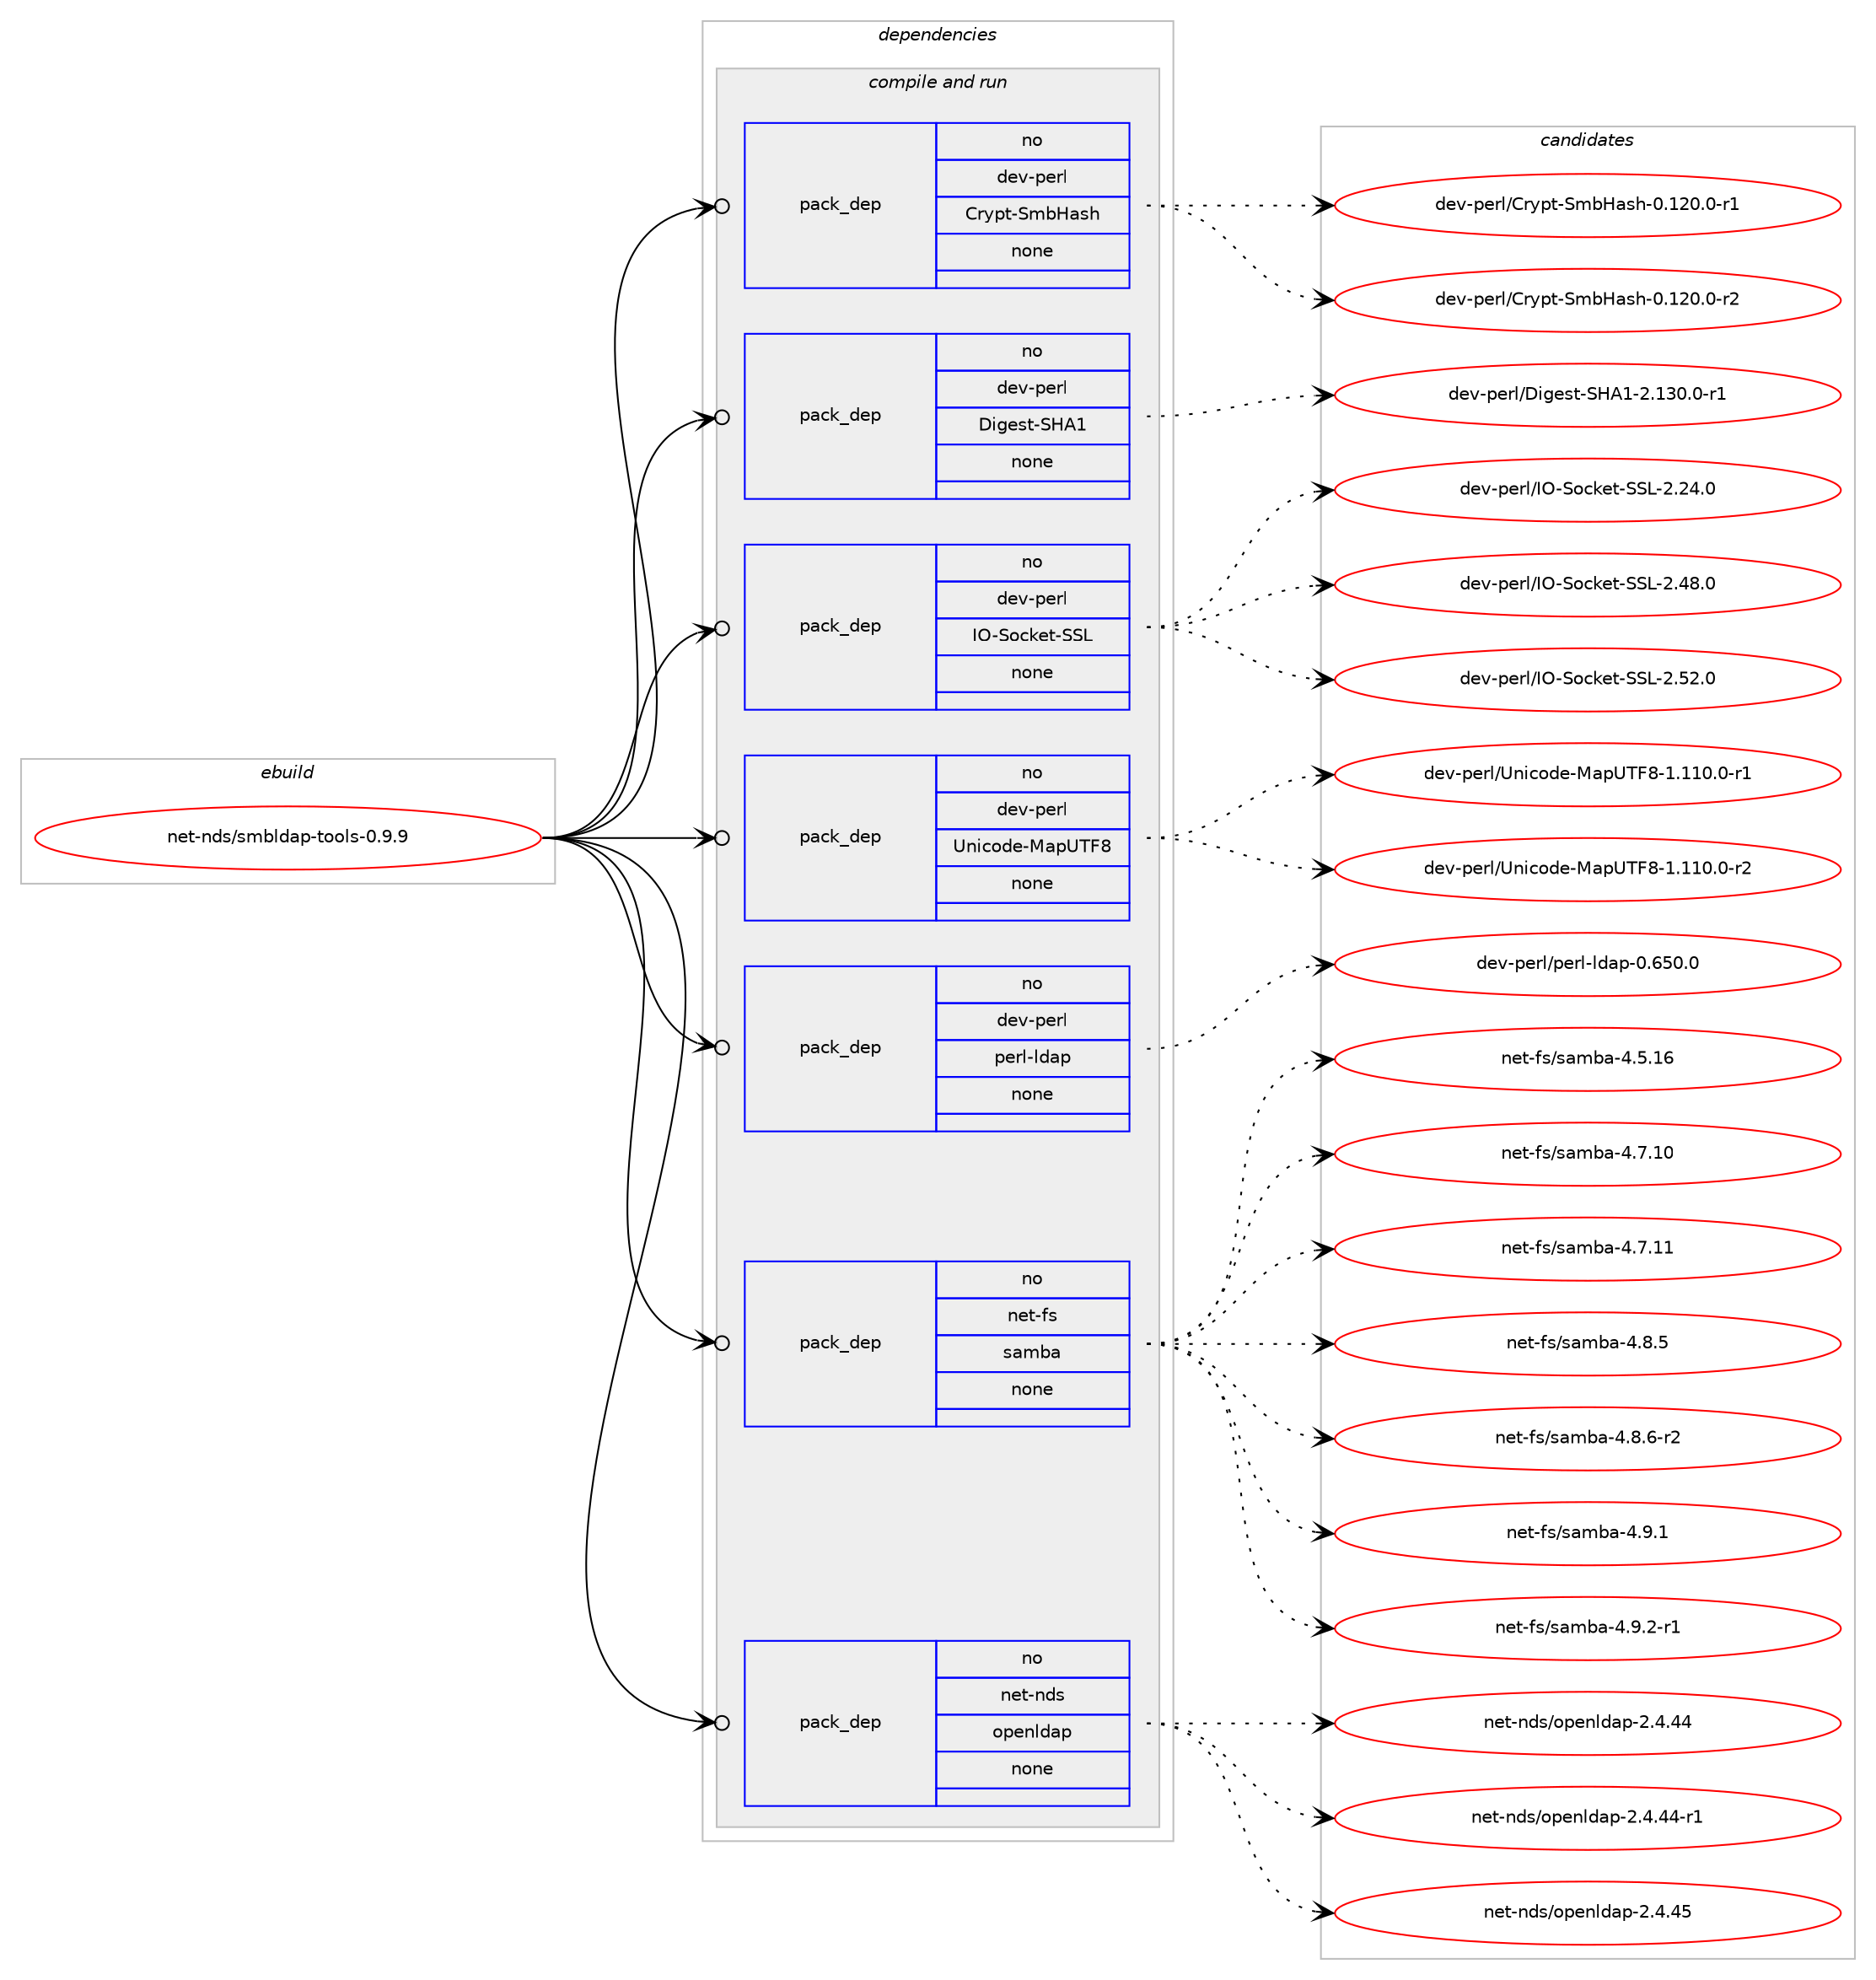 digraph prolog {

# *************
# Graph options
# *************

newrank=true;
concentrate=true;
compound=true;
graph [rankdir=LR,fontname=Helvetica,fontsize=10,ranksep=1.5];#, ranksep=2.5, nodesep=0.2];
edge  [arrowhead=vee];
node  [fontname=Helvetica,fontsize=10];

# **********
# The ebuild
# **********

subgraph cluster_leftcol {
color=gray;
rank=same;
label=<<i>ebuild</i>>;
id [label="net-nds/smbldap-tools-0.9.9", color=red, width=4, href="../net-nds/smbldap-tools-0.9.9.svg"];
}

# ****************
# The dependencies
# ****************

subgraph cluster_midcol {
color=gray;
label=<<i>dependencies</i>>;
subgraph cluster_compile {
fillcolor="#eeeeee";
style=filled;
label=<<i>compile</i>>;
}
subgraph cluster_compileandrun {
fillcolor="#eeeeee";
style=filled;
label=<<i>compile and run</i>>;
subgraph pack4765 {
dependency5861 [label=<<TABLE BORDER="0" CELLBORDER="1" CELLSPACING="0" CELLPADDING="4" WIDTH="220"><TR><TD ROWSPAN="6" CELLPADDING="30">pack_dep</TD></TR><TR><TD WIDTH="110">no</TD></TR><TR><TD>dev-perl</TD></TR><TR><TD>Crypt-SmbHash</TD></TR><TR><TD>none</TD></TR><TR><TD></TD></TR></TABLE>>, shape=none, color=blue];
}
id:e -> dependency5861:w [weight=20,style="solid",arrowhead="odotvee"];
subgraph pack4766 {
dependency5862 [label=<<TABLE BORDER="0" CELLBORDER="1" CELLSPACING="0" CELLPADDING="4" WIDTH="220"><TR><TD ROWSPAN="6" CELLPADDING="30">pack_dep</TD></TR><TR><TD WIDTH="110">no</TD></TR><TR><TD>dev-perl</TD></TR><TR><TD>Digest-SHA1</TD></TR><TR><TD>none</TD></TR><TR><TD></TD></TR></TABLE>>, shape=none, color=blue];
}
id:e -> dependency5862:w [weight=20,style="solid",arrowhead="odotvee"];
subgraph pack4767 {
dependency5863 [label=<<TABLE BORDER="0" CELLBORDER="1" CELLSPACING="0" CELLPADDING="4" WIDTH="220"><TR><TD ROWSPAN="6" CELLPADDING="30">pack_dep</TD></TR><TR><TD WIDTH="110">no</TD></TR><TR><TD>dev-perl</TD></TR><TR><TD>IO-Socket-SSL</TD></TR><TR><TD>none</TD></TR><TR><TD></TD></TR></TABLE>>, shape=none, color=blue];
}
id:e -> dependency5863:w [weight=20,style="solid",arrowhead="odotvee"];
subgraph pack4768 {
dependency5864 [label=<<TABLE BORDER="0" CELLBORDER="1" CELLSPACING="0" CELLPADDING="4" WIDTH="220"><TR><TD ROWSPAN="6" CELLPADDING="30">pack_dep</TD></TR><TR><TD WIDTH="110">no</TD></TR><TR><TD>dev-perl</TD></TR><TR><TD>Unicode-MapUTF8</TD></TR><TR><TD>none</TD></TR><TR><TD></TD></TR></TABLE>>, shape=none, color=blue];
}
id:e -> dependency5864:w [weight=20,style="solid",arrowhead="odotvee"];
subgraph pack4769 {
dependency5865 [label=<<TABLE BORDER="0" CELLBORDER="1" CELLSPACING="0" CELLPADDING="4" WIDTH="220"><TR><TD ROWSPAN="6" CELLPADDING="30">pack_dep</TD></TR><TR><TD WIDTH="110">no</TD></TR><TR><TD>dev-perl</TD></TR><TR><TD>perl-ldap</TD></TR><TR><TD>none</TD></TR><TR><TD></TD></TR></TABLE>>, shape=none, color=blue];
}
id:e -> dependency5865:w [weight=20,style="solid",arrowhead="odotvee"];
subgraph pack4770 {
dependency5866 [label=<<TABLE BORDER="0" CELLBORDER="1" CELLSPACING="0" CELLPADDING="4" WIDTH="220"><TR><TD ROWSPAN="6" CELLPADDING="30">pack_dep</TD></TR><TR><TD WIDTH="110">no</TD></TR><TR><TD>net-fs</TD></TR><TR><TD>samba</TD></TR><TR><TD>none</TD></TR><TR><TD></TD></TR></TABLE>>, shape=none, color=blue];
}
id:e -> dependency5866:w [weight=20,style="solid",arrowhead="odotvee"];
subgraph pack4771 {
dependency5867 [label=<<TABLE BORDER="0" CELLBORDER="1" CELLSPACING="0" CELLPADDING="4" WIDTH="220"><TR><TD ROWSPAN="6" CELLPADDING="30">pack_dep</TD></TR><TR><TD WIDTH="110">no</TD></TR><TR><TD>net-nds</TD></TR><TR><TD>openldap</TD></TR><TR><TD>none</TD></TR><TR><TD></TD></TR></TABLE>>, shape=none, color=blue];
}
id:e -> dependency5867:w [weight=20,style="solid",arrowhead="odotvee"];
}
subgraph cluster_run {
fillcolor="#eeeeee";
style=filled;
label=<<i>run</i>>;
}
}

# **************
# The candidates
# **************

subgraph cluster_choices {
rank=same;
color=gray;
label=<<i>candidates</i>>;

subgraph choice4765 {
color=black;
nodesep=1;
choice100101118451121011141084767114121112116458310998729711510445484649504846484511449 [label="dev-perl/Crypt-SmbHash-0.120.0-r1", color=red, width=4,href="../dev-perl/Crypt-SmbHash-0.120.0-r1.svg"];
choice100101118451121011141084767114121112116458310998729711510445484649504846484511450 [label="dev-perl/Crypt-SmbHash-0.120.0-r2", color=red, width=4,href="../dev-perl/Crypt-SmbHash-0.120.0-r2.svg"];
dependency5861:e -> choice100101118451121011141084767114121112116458310998729711510445484649504846484511449:w [style=dotted,weight="100"];
dependency5861:e -> choice100101118451121011141084767114121112116458310998729711510445484649504846484511450:w [style=dotted,weight="100"];
}
subgraph choice4766 {
color=black;
nodesep=1;
choice100101118451121011141084768105103101115116458372654945504649514846484511449 [label="dev-perl/Digest-SHA1-2.130.0-r1", color=red, width=4,href="../dev-perl/Digest-SHA1-2.130.0-r1.svg"];
dependency5862:e -> choice100101118451121011141084768105103101115116458372654945504649514846484511449:w [style=dotted,weight="100"];
}
subgraph choice4767 {
color=black;
nodesep=1;
choice100101118451121011141084773794583111991071011164583837645504650524648 [label="dev-perl/IO-Socket-SSL-2.24.0", color=red, width=4,href="../dev-perl/IO-Socket-SSL-2.24.0.svg"];
choice100101118451121011141084773794583111991071011164583837645504652564648 [label="dev-perl/IO-Socket-SSL-2.48.0", color=red, width=4,href="../dev-perl/IO-Socket-SSL-2.48.0.svg"];
choice100101118451121011141084773794583111991071011164583837645504653504648 [label="dev-perl/IO-Socket-SSL-2.52.0", color=red, width=4,href="../dev-perl/IO-Socket-SSL-2.52.0.svg"];
dependency5863:e -> choice100101118451121011141084773794583111991071011164583837645504650524648:w [style=dotted,weight="100"];
dependency5863:e -> choice100101118451121011141084773794583111991071011164583837645504652564648:w [style=dotted,weight="100"];
dependency5863:e -> choice100101118451121011141084773794583111991071011164583837645504653504648:w [style=dotted,weight="100"];
}
subgraph choice4768 {
color=black;
nodesep=1;
choice100101118451121011141084785110105991111001014577971128584705645494649494846484511449 [label="dev-perl/Unicode-MapUTF8-1.110.0-r1", color=red, width=4,href="../dev-perl/Unicode-MapUTF8-1.110.0-r1.svg"];
choice100101118451121011141084785110105991111001014577971128584705645494649494846484511450 [label="dev-perl/Unicode-MapUTF8-1.110.0-r2", color=red, width=4,href="../dev-perl/Unicode-MapUTF8-1.110.0-r2.svg"];
dependency5864:e -> choice100101118451121011141084785110105991111001014577971128584705645494649494846484511449:w [style=dotted,weight="100"];
dependency5864:e -> choice100101118451121011141084785110105991111001014577971128584705645494649494846484511450:w [style=dotted,weight="100"];
}
subgraph choice4769 {
color=black;
nodesep=1;
choice100101118451121011141084711210111410845108100971124548465453484648 [label="dev-perl/perl-ldap-0.650.0", color=red, width=4,href="../dev-perl/perl-ldap-0.650.0.svg"];
dependency5865:e -> choice100101118451121011141084711210111410845108100971124548465453484648:w [style=dotted,weight="100"];
}
subgraph choice4770 {
color=black;
nodesep=1;
choice110101116451021154711597109989745524653464954 [label="net-fs/samba-4.5.16", color=red, width=4,href="../net-fs/samba-4.5.16.svg"];
choice110101116451021154711597109989745524655464948 [label="net-fs/samba-4.7.10", color=red, width=4,href="../net-fs/samba-4.7.10.svg"];
choice110101116451021154711597109989745524655464949 [label="net-fs/samba-4.7.11", color=red, width=4,href="../net-fs/samba-4.7.11.svg"];
choice1101011164510211547115971099897455246564653 [label="net-fs/samba-4.8.5", color=red, width=4,href="../net-fs/samba-4.8.5.svg"];
choice11010111645102115471159710998974552465646544511450 [label="net-fs/samba-4.8.6-r2", color=red, width=4,href="../net-fs/samba-4.8.6-r2.svg"];
choice1101011164510211547115971099897455246574649 [label="net-fs/samba-4.9.1", color=red, width=4,href="../net-fs/samba-4.9.1.svg"];
choice11010111645102115471159710998974552465746504511449 [label="net-fs/samba-4.9.2-r1", color=red, width=4,href="../net-fs/samba-4.9.2-r1.svg"];
dependency5866:e -> choice110101116451021154711597109989745524653464954:w [style=dotted,weight="100"];
dependency5866:e -> choice110101116451021154711597109989745524655464948:w [style=dotted,weight="100"];
dependency5866:e -> choice110101116451021154711597109989745524655464949:w [style=dotted,weight="100"];
dependency5866:e -> choice1101011164510211547115971099897455246564653:w [style=dotted,weight="100"];
dependency5866:e -> choice11010111645102115471159710998974552465646544511450:w [style=dotted,weight="100"];
dependency5866:e -> choice1101011164510211547115971099897455246574649:w [style=dotted,weight="100"];
dependency5866:e -> choice11010111645102115471159710998974552465746504511449:w [style=dotted,weight="100"];
}
subgraph choice4771 {
color=black;
nodesep=1;
choice11010111645110100115471111121011101081009711245504652465252 [label="net-nds/openldap-2.4.44", color=red, width=4,href="../net-nds/openldap-2.4.44.svg"];
choice110101116451101001154711111210111010810097112455046524652524511449 [label="net-nds/openldap-2.4.44-r1", color=red, width=4,href="../net-nds/openldap-2.4.44-r1.svg"];
choice11010111645110100115471111121011101081009711245504652465253 [label="net-nds/openldap-2.4.45", color=red, width=4,href="../net-nds/openldap-2.4.45.svg"];
dependency5867:e -> choice11010111645110100115471111121011101081009711245504652465252:w [style=dotted,weight="100"];
dependency5867:e -> choice110101116451101001154711111210111010810097112455046524652524511449:w [style=dotted,weight="100"];
dependency5867:e -> choice11010111645110100115471111121011101081009711245504652465253:w [style=dotted,weight="100"];
}
}

}
